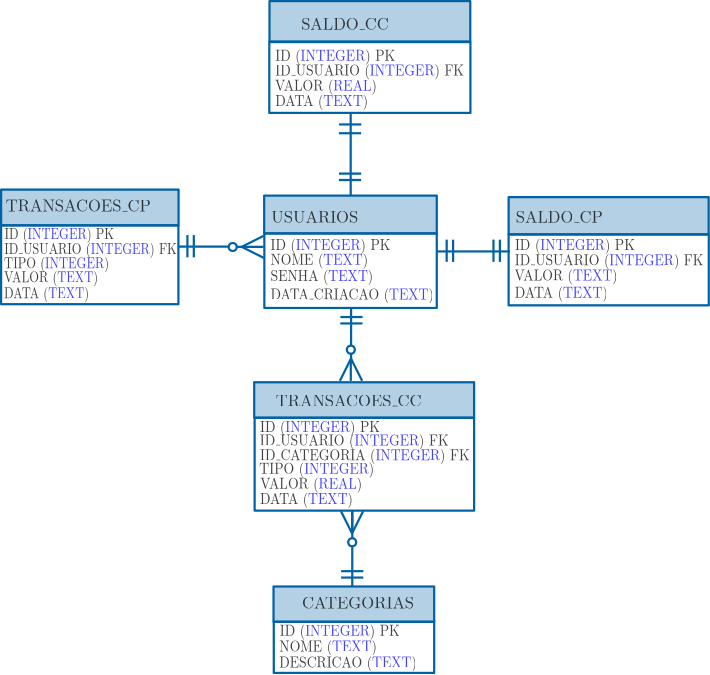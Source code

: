 <?xml version="1.0"?>
<!DOCTYPE ipe SYSTEM "ipe.dtd">
<ipe version="70218" creator="Ipe 7.2.28">
<info created="D:20250212142424" modified="D:20250302161651"/>
<ipestyle name="basic">
<symbol name="arrow/arc(spx)">
<path stroke="sym-stroke" fill="sym-stroke" pen="sym-pen">
0 0 m
-1 0.333 l
-1 -0.333 l
h
</path>
</symbol>
<symbol name="arrow/farc(spx)">
<path stroke="sym-stroke" fill="white" pen="sym-pen">
0 0 m
-1 0.333 l
-1 -0.333 l
h
</path>
</symbol>
<symbol name="arrow/ptarc(spx)">
<path stroke="sym-stroke" fill="sym-stroke" pen="sym-pen">
0 0 m
-1 0.333 l
-0.8 0 l
-1 -0.333 l
h
</path>
</symbol>
<symbol name="arrow/fptarc(spx)">
<path stroke="sym-stroke" fill="white" pen="sym-pen">
0 0 m
-1 0.333 l
-0.8 0 l
-1 -0.333 l
h
</path>
</symbol>
<symbol name="mark/circle(sx)" transformations="translations">
<path fill="sym-stroke">
0.6 0 0 0.6 0 0 e
0.4 0 0 0.4 0 0 e
</path>
</symbol>
<symbol name="mark/disk(sx)" transformations="translations">
<path fill="sym-stroke">
0.6 0 0 0.6 0 0 e
</path>
</symbol>
<symbol name="mark/fdisk(sfx)" transformations="translations">
<group>
<path fill="sym-fill">
0.5 0 0 0.5 0 0 e
</path>
<path fill="sym-stroke" fillrule="eofill">
0.6 0 0 0.6 0 0 e
0.4 0 0 0.4 0 0 e
</path>
</group>
</symbol>
<symbol name="mark/box(sx)" transformations="translations">
<path fill="sym-stroke" fillrule="eofill">
-0.6 -0.6 m
0.6 -0.6 l
0.6 0.6 l
-0.6 0.6 l
h
-0.4 -0.4 m
0.4 -0.4 l
0.4 0.4 l
-0.4 0.4 l
h
</path>
</symbol>
<symbol name="mark/square(sx)" transformations="translations">
<path fill="sym-stroke">
-0.6 -0.6 m
0.6 -0.6 l
0.6 0.6 l
-0.6 0.6 l
h
</path>
</symbol>
<symbol name="mark/fsquare(sfx)" transformations="translations">
<group>
<path fill="sym-fill">
-0.5 -0.5 m
0.5 -0.5 l
0.5 0.5 l
-0.5 0.5 l
h
</path>
<path fill="sym-stroke" fillrule="eofill">
-0.6 -0.6 m
0.6 -0.6 l
0.6 0.6 l
-0.6 0.6 l
h
-0.4 -0.4 m
0.4 -0.4 l
0.4 0.4 l
-0.4 0.4 l
h
</path>
</group>
</symbol>
<symbol name="mark/cross(sx)" transformations="translations">
<group>
<path fill="sym-stroke">
-0.43 -0.57 m
0.57 0.43 l
0.43 0.57 l
-0.57 -0.43 l
h
</path>
<path fill="sym-stroke">
-0.43 0.57 m
0.57 -0.43 l
0.43 -0.57 l
-0.57 0.43 l
h
</path>
</group>
</symbol>
<symbol name="arrow/fnormal(spx)">
<path stroke="sym-stroke" fill="white" pen="sym-pen">
0 0 m
-1 0.333 l
-1 -0.333 l
h
</path>
</symbol>
<symbol name="arrow/pointed(spx)">
<path stroke="sym-stroke" fill="sym-stroke" pen="sym-pen">
0 0 m
-1 0.333 l
-0.8 0 l
-1 -0.333 l
h
</path>
</symbol>
<symbol name="arrow/fpointed(spx)">
<path stroke="sym-stroke" fill="white" pen="sym-pen">
0 0 m
-1 0.333 l
-0.8 0 l
-1 -0.333 l
h
</path>
</symbol>
<symbol name="arrow/linear(spx)">
<path stroke="sym-stroke" pen="sym-pen">
-1 0.333 m
0 0 l
-1 -0.333 l
</path>
</symbol>
<symbol name="arrow/fdouble(spx)">
<path stroke="sym-stroke" fill="white" pen="sym-pen">
0 0 m
-1 0.333 l
-1 -0.333 l
h
-1 0 m
-2 0.333 l
-2 -0.333 l
h
</path>
</symbol>
<symbol name="arrow/double(spx)">
<path stroke="sym-stroke" fill="sym-stroke" pen="sym-pen">
0 0 m
-1 0.333 l
-1 -0.333 l
h
-1 0 m
-2 0.333 l
-2 -0.333 l
h
</path>
</symbol>
<symbol name="arrow/mid-normal(spx)">
<path stroke="sym-stroke" fill="sym-stroke" pen="sym-pen">
0.5 0 m
-0.5 0.333 l
-0.5 -0.333 l
h
</path>
</symbol>
<symbol name="arrow/mid-fnormal(spx)">
<path stroke="sym-stroke" fill="white" pen="sym-pen">
0.5 0 m
-0.5 0.333 l
-0.5 -0.333 l
h
</path>
</symbol>
<symbol name="arrow/mid-pointed(spx)">
<path stroke="sym-stroke" fill="sym-stroke" pen="sym-pen">
0.5 0 m
-0.5 0.333 l
-0.3 0 l
-0.5 -0.333 l
h
</path>
</symbol>
<symbol name="arrow/mid-fpointed(spx)">
<path stroke="sym-stroke" fill="white" pen="sym-pen">
0.5 0 m
-0.5 0.333 l
-0.3 0 l
-0.5 -0.333 l
h
</path>
</symbol>
<symbol name="arrow/mid-double(spx)">
<path stroke="sym-stroke" fill="sym-stroke" pen="sym-pen">
1 0 m
0 0.333 l
0 -0.333 l
h
0 0 m
-1 0.333 l
-1 -0.333 l
h
</path>
</symbol>
<symbol name="arrow/mid-fdouble(spx)">
<path stroke="sym-stroke" fill="white" pen="sym-pen">
1 0 m
0 0.333 l
0 -0.333 l
h
0 0 m
-1 0.333 l
-1 -0.333 l
h
</path>
</symbol>
<anglesize name="22.5 deg" value="22.5"/>
<anglesize name="30 deg" value="30"/>
<anglesize name="45 deg" value="45"/>
<anglesize name="60 deg" value="60"/>
<anglesize name="90 deg" value="90"/>
<arrowsize name="large" value="10"/>
<arrowsize name="small" value="5"/>
<arrowsize name="tiny" value="3"/>
<color name="blue" value="0 0 1"/>
<color name="brown" value="0.647 0.165 0.165"/>
<color name="darkblue" value="0 0 0.545"/>
<color name="darkcyan" value="0 0.545 0.545"/>
<color name="darkgray" value="0.663"/>
<color name="darkgreen" value="0 0.392 0"/>
<color name="darkmagenta" value="0.545 0 0.545"/>
<color name="darkorange" value="1 0.549 0"/>
<color name="darkred" value="0.545 0 0"/>
<color name="gold" value="1 0.843 0"/>
<color name="gray" value="0.745"/>
<color name="green" value="0 1 0"/>
<color name="lightblue" value="0.678 0.847 0.902"/>
<color name="lightcyan" value="0.878 1 1"/>
<color name="lightgray" value="0.827"/>
<color name="lightgreen" value="0.565 0.933 0.565"/>
<color name="lightyellow" value="1 1 0.878"/>
<color name="navy" value="0 0 0.502"/>
<color name="orange" value="1 0.647 0"/>
<color name="pink" value="1 0.753 0.796"/>
<color name="purple" value="0.627 0.125 0.941"/>
<color name="red" value="1 0 0"/>
<color name="seagreen" value="0.18 0.545 0.341"/>
<color name="turquoise" value="0.251 0.878 0.816"/>
<color name="violet" value="0.933 0.51 0.933"/>
<color name="yellow" value="1 1 0"/>
<dashstyle name="dash dot dotted" value="[4 2 1 2 1 2] 0"/>
<dashstyle name="dash dotted" value="[4 2 1 2] 0"/>
<dashstyle name="dashed" value="[4] 0"/>
<dashstyle name="dotted" value="[1 3] 0"/>
<gridsize name="10 pts (~3.5 mm)" value="10"/>
<gridsize name="14 pts (~5 mm)" value="14"/>
<gridsize name="16 pts (~6 mm)" value="16"/>
<gridsize name="20 pts (~7 mm)" value="20"/>
<gridsize name="28 pts (~10 mm)" value="28"/>
<gridsize name="32 pts (~12 mm)" value="32"/>
<gridsize name="4 pts" value="4"/>
<gridsize name="56 pts (~20 mm)" value="56"/>
<gridsize name="8 pts (~3 mm)" value="8"/>
<opacity name="10%" value="0.1"/>
<opacity name="30%" value="0.3"/>
<opacity name="50%" value="0.5"/>
<opacity name="75%" value="0.75"/>
<pen name="fat" value="1.2"/>
<pen name="heavier" value="0.8"/>
<pen name="ultrafat" value="2"/>
<symbolsize name="large" value="5"/>
<symbolsize name="small" value="2"/>
<symbolsize name="tiny" value="1.1"/>
<textsize name="Huge" value="\Huge"/>
<textsize name="LARGE" value="\LARGE"/>
<textsize name="Large" value="\Large"/>
<textsize name="footnote" value="\footnotesize"/>
<textsize name="huge" value="\huge"/>
<textsize name="large" value="\large"/>
<textsize name="script" value="\scriptsize"/>
<textsize name="small" value="\small"/>
<textsize name="tiny" value="\tiny"/>
<textstyle name="center" begin="\begin{center}" end="\end{center}"/>
<textstyle name="item" begin="\begin{itemize}\item{}" end="\end{itemize}"/>
<textstyle name="itemize" begin="\begin{itemize}" end="\end{itemize}"/>
<tiling name="falling" angle="-60" step="4" width="1"/>
<tiling name="rising" angle="30" step="4" width="1"/>
</ipestyle>
<ipestyle name="colors">
<color name="aliceblue" value="0.941 0.973 1"/>
<color name="antiquewhite" value="0.98 0.922 0.843"/>
<color name="antiquewhite1" value="1 0.937 0.859"/>
<color name="antiquewhite2" value="0.933 0.875 0.8"/>
<color name="antiquewhite3" value="0.804 0.753 0.69"/>
<color name="antiquewhite4" value="0.545 0.514 0.471"/>
<color name="aquamarine" value="0.498 1 0.831"/>
<color name="aquamarine1" value="0.498 1 0.831"/>
<color name="aquamarine2" value="0.463 0.933 0.776"/>
<color name="aquamarine3" value="0.4 0.804 0.667"/>
<color name="aquamarine4" value="0.271 0.545 0.455"/>
<color name="azure" value="0.941 1 1"/>
<color name="azure1" value="0.941 1 1"/>
<color name="azure2" value="0.878 0.933 0.933"/>
<color name="azure3" value="0.757 0.804 0.804"/>
<color name="azure4" value="0.514 0.545 0.545"/>
<color name="beige" value="0.961 0.961 0.863"/>
<color name="bisque" value="1 0.894 0.769"/>
<color name="bisque1" value="1 0.894 0.769"/>
<color name="bisque2" value="0.933 0.835 0.718"/>
<color name="bisque3" value="0.804 0.718 0.62"/>
<color name="bisque4" value="0.545 0.49 0.42"/>
<color name="black" value="0"/>
<color name="blanchedalmond" value="1 0.922 0.804"/>
<color name="blue" value="0 0 1"/>
<color name="blue1" value="0 0 1"/>
<color name="blue2" value="0 0 0.933"/>
<color name="blue3" value="0 0 0.804"/>
<color name="blue4" value="0 0 0.545"/>
<color name="blueviolet" value="0.541 0.169 0.886"/>
<color name="brown" value="0.647 0.165 0.165"/>
<color name="brown1" value="1 0.251 0.251"/>
<color name="brown2" value="0.933 0.231 0.231"/>
<color name="brown3" value="0.804 0.2 0.2"/>
<color name="brown4" value="0.545 0.137 0.137"/>
<color name="burlywood" value="0.871 0.722 0.529"/>
<color name="burlywood1" value="1 0.827 0.608"/>
<color name="burlywood2" value="0.933 0.773 0.569"/>
<color name="burlywood3" value="0.804 0.667 0.49"/>
<color name="burlywood4" value="0.545 0.451 0.333"/>
<color name="cadetblue" value="0.373 0.62 0.627"/>
<color name="cadetblue1" value="0.596 0.961 1"/>
<color name="cadetblue2" value="0.557 0.898 0.933"/>
<color name="cadetblue3" value="0.478 0.773 0.804"/>
<color name="cadetblue4" value="0.325 0.525 0.545"/>
<color name="chartreuse" value="0.498 1 0"/>
<color name="chartreuse1" value="0.498 1 0"/>
<color name="chartreuse2" value="0.463 0.933 0"/>
<color name="chartreuse3" value="0.4 0.804 0"/>
<color name="chartreuse4" value="0.271 0.545 0"/>
<color name="chocolate" value="0.824 0.412 0.118"/>
<color name="chocolate1" value="1 0.498 0.141"/>
<color name="chocolate2" value="0.933 0.463 0.129"/>
<color name="chocolate3" value="0.804 0.4 0.114"/>
<color name="chocolate4" value="0.545 0.271 0.075"/>
<color name="coral" value="1 0.498 0.314"/>
<color name="coral1" value="1 0.447 0.337"/>
<color name="coral2" value="0.933 0.416 0.314"/>
<color name="coral3" value="0.804 0.357 0.271"/>
<color name="coral4" value="0.545 0.243 0.184"/>
<color name="cornflowerblue" value="0.392 0.584 0.929"/>
<color name="cornsilk" value="1 0.973 0.863"/>
<color name="cornsilk1" value="1 0.973 0.863"/>
<color name="cornsilk2" value="0.933 0.91 0.804"/>
<color name="cornsilk3" value="0.804 0.784 0.694"/>
<color name="cornsilk4" value="0.545 0.533 0.471"/>
<color name="cyan" value="0 1 1"/>
<color name="cyan1" value="0 1 1"/>
<color name="cyan2" value="0 0.933 0.933"/>
<color name="cyan3" value="0 0.804 0.804"/>
<color name="cyan4" value="0 0.545 0.545"/>
<color name="darkblue" value="0 0 0.545"/>
<color name="darkcyan" value="0 0.545 0.545"/>
<color name="darkgoldenrod" value="0.722 0.525 0.043"/>
<color name="darkgoldenrod1" value="1 0.725 0.059"/>
<color name="darkgoldenrod2" value="0.933 0.678 0.055"/>
<color name="darkgoldenrod3" value="0.804 0.584 0.047"/>
<color name="darkgoldenrod4" value="0.545 0.396 0.031"/>
<color name="darkgray" value="0.663"/>
<color name="darkgreen" value="0 0.392 0"/>
<color name="darkgrey" value="0.663"/>
<color name="darkkhaki" value="0.741 0.718 0.42"/>
<color name="darkmagenta" value="0.545 0 0.545"/>
<color name="darkolivegreen" value="0.333 0.42 0.184"/>
<color name="darkolivegreen1" value="0.792 1 0.439"/>
<color name="darkolivegreen2" value="0.737 0.933 0.408"/>
<color name="darkolivegreen3" value="0.635 0.804 0.353"/>
<color name="darkolivegreen4" value="0.431 0.545 0.239"/>
<color name="darkorange" value="1 0.549 0"/>
<color name="darkorange1" value="1 0.498 0"/>
<color name="darkorange2" value="0.933 0.463 0"/>
<color name="darkorange3" value="0.804 0.4 0"/>
<color name="darkorange4" value="0.545 0.271 0"/>
<color name="darkorchid" value="0.6 0.196 0.8"/>
<color name="darkorchid1" value="0.749 0.243 1"/>
<color name="darkorchid2" value="0.698 0.227 0.933"/>
<color name="darkorchid3" value="0.604 0.196 0.804"/>
<color name="darkorchid4" value="0.408 0.133 0.545"/>
<color name="darkred" value="0.545 0 0"/>
<color name="darksalmon" value="0.914 0.588 0.478"/>
<color name="darkseagreen" value="0.561 0.737 0.561"/>
<color name="darkseagreen1" value="0.757 1 0.757"/>
<color name="darkseagreen2" value="0.706 0.933 0.706"/>
<color name="darkseagreen3" value="0.608 0.804 0.608"/>
<color name="darkseagreen4" value="0.412 0.545 0.412"/>
<color name="darkslateblue" value="0.282 0.239 0.545"/>
<color name="darkslategray" value="0.184 0.31 0.31"/>
<color name="darkslategray1" value="0.592 1 1"/>
<color name="darkslategray2" value="0.553 0.933 0.933"/>
<color name="darkslategray3" value="0.475 0.804 0.804"/>
<color name="darkslategray4" value="0.322 0.545 0.545"/>
<color name="darkslategrey" value="0.184 0.31 0.31"/>
<color name="darkturquoise" value="0 0.808 0.82"/>
<color name="darkviolet" value="0.58 0 0.827"/>
<color name="deeppink" value="1 0.078 0.576"/>
<color name="deeppink1" value="1 0.078 0.576"/>
<color name="deeppink2" value="0.933 0.071 0.537"/>
<color name="deeppink3" value="0.804 0.063 0.463"/>
<color name="deeppink4" value="0.545 0.039 0.314"/>
<color name="deepskyblue" value="0 0.749 1"/>
<color name="deepskyblue1" value="0 0.749 1"/>
<color name="deepskyblue2" value="0 0.698 0.933"/>
<color name="deepskyblue3" value="0 0.604 0.804"/>
<color name="deepskyblue4" value="0 0.408 0.545"/>
<color name="dimgray" value="0.412"/>
<color name="dimgrey" value="0.412"/>
<color name="dodgerblue" value="0.118 0.565 1"/>
<color name="dodgerblue1" value="0.118 0.565 1"/>
<color name="dodgerblue2" value="0.11 0.525 0.933"/>
<color name="dodgerblue3" value="0.094 0.455 0.804"/>
<color name="dodgerblue4" value="0.063 0.306 0.545"/>
<color name="firebrick" value="0.698 0.133 0.133"/>
<color name="firebrick1" value="1 0.188 0.188"/>
<color name="firebrick2" value="0.933 0.173 0.173"/>
<color name="firebrick3" value="0.804 0.149 0.149"/>
<color name="firebrick4" value="0.545 0.102 0.102"/>
<color name="floralwhite" value="1 0.98 0.941"/>
<color name="forestgreen" value="0.133 0.545 0.133"/>
<color name="gainsboro" value="0.863"/>
<color name="ghostwhite" value="0.973 0.973 1"/>
<color name="gold" value="1 0.843 0"/>
<color name="gold1" value="1 0.843 0"/>
<color name="gold2" value="0.933 0.788 0"/>
<color name="gold3" value="0.804 0.678 0"/>
<color name="gold4" value="0.545 0.459 0"/>
<color name="goldenrod" value="0.855 0.647 0.125"/>
<color name="goldenrod1" value="1 0.757 0.145"/>
<color name="goldenrod2" value="0.933 0.706 0.133"/>
<color name="goldenrod3" value="0.804 0.608 0.114"/>
<color name="goldenrod4" value="0.545 0.412 0.078"/>
<color name="gray" value="0.745"/>
<color name="gray0" value="0"/>
<color name="gray1" value="0.012"/>
<color name="gray10" value="0.102"/>
<color name="gray100" value="1"/>
<color name="gray11" value="0.11"/>
<color name="gray12" value="0.122"/>
<color name="gray13" value="0.129"/>
<color name="gray14" value="0.141"/>
<color name="gray15" value="0.149"/>
<color name="gray16" value="0.161"/>
<color name="gray17" value="0.169"/>
<color name="gray18" value="0.18"/>
<color name="gray19" value="0.188"/>
<color name="gray2" value="0.02"/>
<color name="gray20" value="0.2"/>
<color name="gray21" value="0.212"/>
<color name="gray22" value="0.22"/>
<color name="gray23" value="0.231"/>
<color name="gray24" value="0.239"/>
<color name="gray25" value="0.251"/>
<color name="gray26" value="0.259"/>
<color name="gray27" value="0.271"/>
<color name="gray28" value="0.278"/>
<color name="gray29" value="0.29"/>
<color name="gray3" value="0.031"/>
<color name="gray30" value="0.302"/>
<color name="gray31" value="0.31"/>
<color name="gray32" value="0.322"/>
<color name="gray33" value="0.329"/>
<color name="gray34" value="0.341"/>
<color name="gray35" value="0.349"/>
<color name="gray36" value="0.361"/>
<color name="gray37" value="0.369"/>
<color name="gray38" value="0.38"/>
<color name="gray39" value="0.388"/>
<color name="gray4" value="0.039"/>
<color name="gray40" value="0.4"/>
<color name="gray41" value="0.412"/>
<color name="gray42" value="0.42"/>
<color name="gray43" value="0.431"/>
<color name="gray44" value="0.439"/>
<color name="gray45" value="0.451"/>
<color name="gray46" value="0.459"/>
<color name="gray47" value="0.471"/>
<color name="gray48" value="0.478"/>
<color name="gray49" value="0.49"/>
<color name="gray5" value="0.051"/>
<color name="gray50" value="0.498"/>
<color name="gray51" value="0.51"/>
<color name="gray52" value="0.522"/>
<color name="gray53" value="0.529"/>
<color name="gray54" value="0.541"/>
<color name="gray55" value="0.549"/>
<color name="gray56" value="0.561"/>
<color name="gray57" value="0.569"/>
<color name="gray58" value="0.58"/>
<color name="gray59" value="0.588"/>
<color name="gray6" value="0.059"/>
<color name="gray60" value="0.6"/>
<color name="gray61" value="0.612"/>
<color name="gray62" value="0.62"/>
<color name="gray63" value="0.631"/>
<color name="gray64" value="0.639"/>
<color name="gray65" value="0.651"/>
<color name="gray66" value="0.659"/>
<color name="gray67" value="0.671"/>
<color name="gray68" value="0.678"/>
<color name="gray69" value="0.69"/>
<color name="gray7" value="0.071"/>
<color name="gray70" value="0.702"/>
<color name="gray71" value="0.71"/>
<color name="gray72" value="0.722"/>
<color name="gray73" value="0.729"/>
<color name="gray74" value="0.741"/>
<color name="gray75" value="0.749"/>
<color name="gray76" value="0.761"/>
<color name="gray77" value="0.769"/>
<color name="gray78" value="0.78"/>
<color name="gray79" value="0.788"/>
<color name="gray8" value="0.078"/>
<color name="gray80" value="0.8"/>
<color name="gray81" value="0.812"/>
<color name="gray82" value="0.82"/>
<color name="gray83" value="0.831"/>
<color name="gray84" value="0.839"/>
<color name="gray85" value="0.851"/>
<color name="gray86" value="0.859"/>
<color name="gray87" value="0.871"/>
<color name="gray88" value="0.878"/>
<color name="gray89" value="0.89"/>
<color name="gray9" value="0.09"/>
<color name="gray90" value="0.898"/>
<color name="gray91" value="0.91"/>
<color name="gray92" value="0.922"/>
<color name="gray93" value="0.929"/>
<color name="gray94" value="0.941"/>
<color name="gray95" value="0.949"/>
<color name="gray96" value="0.961"/>
<color name="gray97" value="0.969"/>
<color name="gray98" value="0.98"/>
<color name="gray99" value="0.988"/>
<color name="green" value="0 1 0"/>
<color name="green1" value="0 1 0"/>
<color name="green2" value="0 0.933 0"/>
<color name="green3" value="0 0.804 0"/>
<color name="green4" value="0 0.545 0"/>
<color name="greenyellow" value="0.678 1 0.184"/>
<color name="grey" value="0.745"/>
<color name="grey0" value="0"/>
<color name="grey1" value="0.012"/>
<color name="grey10" value="0.102"/>
<color name="grey100" value="1"/>
<color name="grey11" value="0.11"/>
<color name="grey12" value="0.122"/>
<color name="grey13" value="0.129"/>
<color name="grey14" value="0.141"/>
<color name="grey15" value="0.149"/>
<color name="grey16" value="0.161"/>
<color name="grey17" value="0.169"/>
<color name="grey18" value="0.18"/>
<color name="grey19" value="0.188"/>
<color name="grey2" value="0.02"/>
<color name="grey20" value="0.2"/>
<color name="grey21" value="0.212"/>
<color name="grey22" value="0.22"/>
<color name="grey23" value="0.231"/>
<color name="grey24" value="0.239"/>
<color name="grey25" value="0.251"/>
<color name="grey26" value="0.259"/>
<color name="grey27" value="0.271"/>
<color name="grey28" value="0.278"/>
<color name="grey29" value="0.29"/>
<color name="grey3" value="0.031"/>
<color name="grey30" value="0.302"/>
<color name="grey31" value="0.31"/>
<color name="grey32" value="0.322"/>
<color name="grey33" value="0.329"/>
<color name="grey34" value="0.341"/>
<color name="grey35" value="0.349"/>
<color name="grey36" value="0.361"/>
<color name="grey37" value="0.369"/>
<color name="grey38" value="0.38"/>
<color name="grey39" value="0.388"/>
<color name="grey4" value="0.039"/>
<color name="grey40" value="0.4"/>
<color name="grey41" value="0.412"/>
<color name="grey42" value="0.42"/>
<color name="grey43" value="0.431"/>
<color name="grey44" value="0.439"/>
<color name="grey45" value="0.451"/>
<color name="grey46" value="0.459"/>
<color name="grey47" value="0.471"/>
<color name="grey48" value="0.478"/>
<color name="grey49" value="0.49"/>
<color name="grey5" value="0.051"/>
<color name="grey50" value="0.498"/>
<color name="grey51" value="0.51"/>
<color name="grey52" value="0.522"/>
<color name="grey53" value="0.529"/>
<color name="grey54" value="0.541"/>
<color name="grey55" value="0.549"/>
<color name="grey56" value="0.561"/>
<color name="grey57" value="0.569"/>
<color name="grey58" value="0.58"/>
<color name="grey59" value="0.588"/>
<color name="grey6" value="0.059"/>
<color name="grey60" value="0.6"/>
<color name="grey61" value="0.612"/>
<color name="grey62" value="0.62"/>
<color name="grey63" value="0.631"/>
<color name="grey64" value="0.639"/>
<color name="grey65" value="0.651"/>
<color name="grey66" value="0.659"/>
<color name="grey67" value="0.671"/>
<color name="grey68" value="0.678"/>
<color name="grey69" value="0.69"/>
<color name="grey7" value="0.071"/>
<color name="grey70" value="0.702"/>
<color name="grey71" value="0.71"/>
<color name="grey72" value="0.722"/>
<color name="grey73" value="0.729"/>
<color name="grey74" value="0.741"/>
<color name="grey75" value="0.749"/>
<color name="grey76" value="0.761"/>
<color name="grey77" value="0.769"/>
<color name="grey78" value="0.78"/>
<color name="grey79" value="0.788"/>
<color name="grey8" value="0.078"/>
<color name="grey80" value="0.8"/>
<color name="grey81" value="0.812"/>
<color name="grey82" value="0.82"/>
<color name="grey83" value="0.831"/>
<color name="grey84" value="0.839"/>
<color name="grey85" value="0.851"/>
<color name="grey86" value="0.859"/>
<color name="grey87" value="0.871"/>
<color name="grey88" value="0.878"/>
<color name="grey89" value="0.89"/>
<color name="grey9" value="0.09"/>
<color name="grey90" value="0.898"/>
<color name="grey91" value="0.91"/>
<color name="grey92" value="0.922"/>
<color name="grey93" value="0.929"/>
<color name="grey94" value="0.941"/>
<color name="grey95" value="0.949"/>
<color name="grey96" value="0.961"/>
<color name="grey97" value="0.969"/>
<color name="grey98" value="0.98"/>
<color name="grey99" value="0.988"/>
<color name="honeydew" value="0.941 1 0.941"/>
<color name="honeydew1" value="0.941 1 0.941"/>
<color name="honeydew2" value="0.878 0.933 0.878"/>
<color name="honeydew3" value="0.757 0.804 0.757"/>
<color name="honeydew4" value="0.514 0.545 0.514"/>
<color name="hotpink" value="1 0.412 0.706"/>
<color name="hotpink1" value="1 0.431 0.706"/>
<color name="hotpink2" value="0.933 0.416 0.655"/>
<color name="hotpink3" value="0.804 0.376 0.565"/>
<color name="hotpink4" value="0.545 0.227 0.384"/>
<color name="indianred" value="0.804 0.361 0.361"/>
<color name="indianred1" value="1 0.416 0.416"/>
<color name="indianred2" value="0.933 0.388 0.388"/>
<color name="indianred3" value="0.804 0.333 0.333"/>
<color name="indianred4" value="0.545 0.227 0.227"/>
<color name="ivory" value="1 1 0.941"/>
<color name="ivory1" value="1 1 0.941"/>
<color name="ivory2" value="0.933 0.933 0.878"/>
<color name="ivory3" value="0.804 0.804 0.757"/>
<color name="ivory4" value="0.545 0.545 0.514"/>
<color name="khaki" value="0.941 0.902 0.549"/>
<color name="khaki1" value="1 0.965 0.561"/>
<color name="khaki2" value="0.933 0.902 0.522"/>
<color name="khaki3" value="0.804 0.776 0.451"/>
<color name="khaki4" value="0.545 0.525 0.306"/>
<color name="lavender" value="0.902 0.902 0.98"/>
<color name="lavenderblush" value="1 0.941 0.961"/>
<color name="lavenderblush1" value="1 0.941 0.961"/>
<color name="lavenderblush2" value="0.933 0.878 0.898"/>
<color name="lavenderblush3" value="0.804 0.757 0.773"/>
<color name="lavenderblush4" value="0.545 0.514 0.525"/>
<color name="lawngreen" value="0.486 0.988 0"/>
<color name="lemonchiffon" value="1 0.98 0.804"/>
<color name="lemonchiffon1" value="1 0.98 0.804"/>
<color name="lemonchiffon2" value="0.933 0.914 0.749"/>
<color name="lemonchiffon3" value="0.804 0.788 0.647"/>
<color name="lemonchiffon4" value="0.545 0.537 0.439"/>
<color name="lightblue" value="0.678 0.847 0.902"/>
<color name="lightblue1" value="0.749 0.937 1"/>
<color name="lightblue2" value="0.698 0.875 0.933"/>
<color name="lightblue3" value="0.604 0.753 0.804"/>
<color name="lightblue4" value="0.408 0.514 0.545"/>
<color name="lightcoral" value="0.941 0.502 0.502"/>
<color name="lightcyan" value="0.878 1 1"/>
<color name="lightcyan1" value="0.878 1 1"/>
<color name="lightcyan2" value="0.82 0.933 0.933"/>
<color name="lightcyan3" value="0.706 0.804 0.804"/>
<color name="lightcyan4" value="0.478 0.545 0.545"/>
<color name="lightgoldenrod" value="0.933 0.867 0.51"/>
<color name="lightgoldenrod1" value="1 0.925 0.545"/>
<color name="lightgoldenrod2" value="0.933 0.863 0.51"/>
<color name="lightgoldenrod3" value="0.804 0.745 0.439"/>
<color name="lightgoldenrod4" value="0.545 0.506 0.298"/>
<color name="lightgoldenrodyellow" value="0.98 0.98 0.824"/>
<color name="lightgray" value="0.827"/>
<color name="lightgreen" value="0.565 0.933 0.565"/>
<color name="lightgrey" value="0.827"/>
<color name="lightpink" value="1 0.714 0.757"/>
<color name="lightpink1" value="1 0.682 0.725"/>
<color name="lightpink2" value="0.933 0.635 0.678"/>
<color name="lightpink3" value="0.804 0.549 0.584"/>
<color name="lightpink4" value="0.545 0.373 0.396"/>
<color name="lightsalmon" value="1 0.627 0.478"/>
<color name="lightsalmon1" value="1 0.627 0.478"/>
<color name="lightsalmon2" value="0.933 0.584 0.447"/>
<color name="lightsalmon3" value="0.804 0.506 0.384"/>
<color name="lightsalmon4" value="0.545 0.341 0.259"/>
<color name="lightseagreen" value="0.125 0.698 0.667"/>
<color name="lightskyblue" value="0.529 0.808 0.98"/>
<color name="lightskyblue1" value="0.69 0.886 1"/>
<color name="lightskyblue2" value="0.643 0.827 0.933"/>
<color name="lightskyblue3" value="0.553 0.714 0.804"/>
<color name="lightskyblue4" value="0.376 0.482 0.545"/>
<color name="lightslateblue" value="0.518 0.439 1"/>
<color name="lightslategray" value="0.467 0.533 0.6"/>
<color name="lightslategrey" value="0.467 0.533 0.6"/>
<color name="lightsteelblue" value="0.69 0.769 0.871"/>
<color name="lightsteelblue1" value="0.792 0.882 1"/>
<color name="lightsteelblue2" value="0.737 0.824 0.933"/>
<color name="lightsteelblue3" value="0.635 0.71 0.804"/>
<color name="lightsteelblue4" value="0.431 0.482 0.545"/>
<color name="lightyellow" value="1 1 0.878"/>
<color name="lightyellow1" value="1 1 0.878"/>
<color name="lightyellow2" value="0.933 0.933 0.82"/>
<color name="lightyellow3" value="0.804 0.804 0.706"/>
<color name="lightyellow4" value="0.545 0.545 0.478"/>
<color name="limegreen" value="0.196 0.804 0.196"/>
<color name="linen" value="0.98 0.941 0.902"/>
<color name="magenta" value="1 0 1"/>
<color name="magenta1" value="1 0 1"/>
<color name="magenta2" value="0.933 0 0.933"/>
<color name="magenta3" value="0.804 0 0.804"/>
<color name="magenta4" value="0.545 0 0.545"/>
<color name="maroon" value="0.69 0.188 0.376"/>
<color name="maroon1" value="1 0.204 0.702"/>
<color name="maroon2" value="0.933 0.188 0.655"/>
<color name="maroon3" value="0.804 0.161 0.565"/>
<color name="maroon4" value="0.545 0.11 0.384"/>
<color name="mediumaquamarine" value="0.4 0.804 0.667"/>
<color name="mediumblue" value="0 0 0.804"/>
<color name="mediumorchid" value="0.729 0.333 0.827"/>
<color name="mediumorchid1" value="0.878 0.4 1"/>
<color name="mediumorchid2" value="0.82 0.373 0.933"/>
<color name="mediumorchid3" value="0.706 0.322 0.804"/>
<color name="mediumorchid4" value="0.478 0.216 0.545"/>
<color name="mediumpurple" value="0.576 0.439 0.859"/>
<color name="mediumpurple1" value="0.671 0.51 1"/>
<color name="mediumpurple2" value="0.624 0.475 0.933"/>
<color name="mediumpurple3" value="0.537 0.408 0.804"/>
<color name="mediumpurple4" value="0.365 0.278 0.545"/>
<color name="mediumseagreen" value="0.235 0.702 0.443"/>
<color name="mediumslateblue" value="0.482 0.408 0.933"/>
<color name="mediumspringgreen" value="0 0.98 0.604"/>
<color name="mediumturquoise" value="0.282 0.82 0.8"/>
<color name="mediumvioletred" value="0.78 0.082 0.522"/>
<color name="midnightblue" value="0.098 0.098 0.439"/>
<color name="mintcream" value="0.961 1 0.98"/>
<color name="mistyrose" value="1 0.894 0.882"/>
<color name="mistyrose1" value="1 0.894 0.882"/>
<color name="mistyrose2" value="0.933 0.835 0.824"/>
<color name="mistyrose3" value="0.804 0.718 0.71"/>
<color name="mistyrose4" value="0.545 0.49 0.482"/>
<color name="moccasin" value="1 0.894 0.71"/>
<color name="myblue" value="0 0.38 0.647"/>
<color name="navajowhite" value="1 0.871 0.678"/>
<color name="navajowhite1" value="1 0.871 0.678"/>
<color name="navajowhite2" value="0.933 0.812 0.631"/>
<color name="navajowhite3" value="0.804 0.702 0.545"/>
<color name="navajowhite4" value="0.545 0.475 0.369"/>
<color name="navy" value="0 0 0.502"/>
<color name="navyblue" value="0 0 0.502"/>
<color name="oldlace" value="0.992 0.961 0.902"/>
<color name="olivedrab" value="0.42 0.557 0.137"/>
<color name="olivedrab1" value="0.753 1 0.243"/>
<color name="olivedrab2" value="0.702 0.933 0.227"/>
<color name="olivedrab3" value="0.604 0.804 0.196"/>
<color name="olivedrab4" value="0.412 0.545 0.133"/>
<color name="orange" value="1 0.647 0"/>
<color name="orange1" value="1 0.647 0"/>
<color name="orange2" value="0.933 0.604 0"/>
<color name="orange3" value="0.804 0.522 0"/>
<color name="orange4" value="0.545 0.353 0"/>
<color name="orangered" value="1 0.271 0"/>
<color name="orangered1" value="1 0.271 0"/>
<color name="orangered2" value="0.933 0.251 0"/>
<color name="orangered3" value="0.804 0.216 0"/>
<color name="orangered4" value="0.545 0.145 0"/>
<color name="orchid" value="0.855 0.439 0.839"/>
<color name="orchid1" value="1 0.514 0.98"/>
<color name="orchid2" value="0.933 0.478 0.914"/>
<color name="orchid3" value="0.804 0.412 0.788"/>
<color name="orchid4" value="0.545 0.278 0.537"/>
<color name="palegoldenrod" value="0.933 0.91 0.667"/>
<color name="palegreen" value="0.596 0.984 0.596"/>
<color name="palegreen1" value="0.604 1 0.604"/>
<color name="palegreen2" value="0.565 0.933 0.565"/>
<color name="palegreen3" value="0.486 0.804 0.486"/>
<color name="palegreen4" value="0.329 0.545 0.329"/>
<color name="paleturquoise" value="0.686 0.933 0.933"/>
<color name="paleturquoise1" value="0.733 1 1"/>
<color name="paleturquoise2" value="0.682 0.933 0.933"/>
<color name="paleturquoise3" value="0.588 0.804 0.804"/>
<color name="paleturquoise4" value="0.4 0.545 0.545"/>
<color name="palevioletred" value="0.859 0.439 0.576"/>
<color name="palevioletred1" value="1 0.51 0.671"/>
<color name="palevioletred2" value="0.933 0.475 0.624"/>
<color name="palevioletred3" value="0.804 0.408 0.537"/>
<color name="palevioletred4" value="0.545 0.278 0.365"/>
<color name="papayawhip" value="1 0.937 0.835"/>
<color name="peachpuff" value="1 0.855 0.725"/>
<color name="peachpuff1" value="1 0.855 0.725"/>
<color name="peachpuff2" value="0.933 0.796 0.678"/>
<color name="peachpuff3" value="0.804 0.686 0.584"/>
<color name="peachpuff4" value="0.545 0.467 0.396"/>
<color name="peru" value="0.804 0.522 0.247"/>
<color name="pink" value="1 0.753 0.796"/>
<color name="pink1" value="1 0.71 0.773"/>
<color name="pink2" value="0.933 0.663 0.722"/>
<color name="pink3" value="0.804 0.569 0.62"/>
<color name="pink4" value="0.545 0.388 0.424"/>
<color name="plum" value="0.867 0.627 0.867"/>
<color name="plum1" value="1 0.733 1"/>
<color name="plum2" value="0.933 0.682 0.933"/>
<color name="plum3" value="0.804 0.588 0.804"/>
<color name="plum4" value="0.545 0.4 0.545"/>
<color name="powderblue" value="0.69 0.878 0.902"/>
<color name="purple" value="0.627 0.125 0.941"/>
<color name="purple1" value="0.608 0.188 1"/>
<color name="purple2" value="0.569 0.173 0.933"/>
<color name="purple3" value="0.49 0.149 0.804"/>
<color name="purple4" value="0.333 0.102 0.545"/>
<color name="red" value="1 0 0"/>
<color name="red1" value="1 0 0"/>
<color name="red2" value="0.933 0 0"/>
<color name="red3" value="0.804 0 0"/>
<color name="red4" value="0.545 0 0"/>
<color name="rosybrown" value="0.737 0.561 0.561"/>
<color name="rosybrown1" value="1 0.757 0.757"/>
<color name="rosybrown2" value="0.933 0.706 0.706"/>
<color name="rosybrown3" value="0.804 0.608 0.608"/>
<color name="rosybrown4" value="0.545 0.412 0.412"/>
<color name="royalblue" value="0.255 0.412 0.882"/>
<color name="royalblue1" value="0.282 0.463 1"/>
<color name="royalblue2" value="0.263 0.431 0.933"/>
<color name="royalblue3" value="0.227 0.373 0.804"/>
<color name="royalblue4" value="0.153 0.251 0.545"/>
<color name="saddlebrown" value="0.545 0.271 0.075"/>
<color name="salmon" value="0.98 0.502 0.447"/>
<color name="salmon1" value="1 0.549 0.412"/>
<color name="salmon2" value="0.933 0.51 0.384"/>
<color name="salmon3" value="0.804 0.439 0.329"/>
<color name="salmon4" value="0.545 0.298 0.224"/>
<color name="sandybrown" value="0.957 0.643 0.376"/>
<color name="seagreen" value="0.18 0.545 0.341"/>
<color name="seagreen1" value="0.329 1 0.624"/>
<color name="seagreen2" value="0.306 0.933 0.58"/>
<color name="seagreen3" value="0.263 0.804 0.502"/>
<color name="seagreen4" value="0.18 0.545 0.341"/>
<color name="seashell" value="1 0.961 0.933"/>
<color name="seashell1" value="1 0.961 0.933"/>
<color name="seashell2" value="0.933 0.898 0.871"/>
<color name="seashell3" value="0.804 0.773 0.749"/>
<color name="seashell4" value="0.545 0.525 0.51"/>
<color name="sienna" value="0.627 0.322 0.176"/>
<color name="sienna1" value="1 0.51 0.278"/>
<color name="sienna2" value="0.933 0.475 0.259"/>
<color name="sienna3" value="0.804 0.408 0.224"/>
<color name="sienna4" value="0.545 0.278 0.149"/>
<color name="skyblue" value="0.529 0.808 0.922"/>
<color name="skyblue1" value="0.529 0.808 1"/>
<color name="skyblue2" value="0.494 0.753 0.933"/>
<color name="skyblue3" value="0.424 0.651 0.804"/>
<color name="skyblue4" value="0.29 0.439 0.545"/>
<color name="slateblue" value="0.416 0.353 0.804"/>
<color name="slateblue1" value="0.514 0.435 1"/>
<color name="slateblue2" value="0.478 0.404 0.933"/>
<color name="slateblue3" value="0.412 0.349 0.804"/>
<color name="slateblue4" value="0.278 0.235 0.545"/>
<color name="slategray" value="0.439 0.502 0.565"/>
<color name="slategray1" value="0.776 0.886 1"/>
<color name="slategray2" value="0.725 0.827 0.933"/>
<color name="slategray3" value="0.624 0.714 0.804"/>
<color name="slategray4" value="0.424 0.482 0.545"/>
<color name="slategrey" value="0.439 0.502 0.565"/>
<color name="snow" value="1 0.98 0.98"/>
<color name="snow1" value="1 0.98 0.98"/>
<color name="snow2" value="0.933 0.914 0.914"/>
<color name="snow3" value="0.804 0.788 0.788"/>
<color name="snow4" value="0.545 0.537 0.537"/>
<color name="springgreen" value="0 1 0.498"/>
<color name="springgreen1" value="0 1 0.498"/>
<color name="springgreen2" value="0 0.933 0.463"/>
<color name="springgreen3" value="0 0.804 0.4"/>
<color name="springgreen4" value="0 0.545 0.271"/>
<color name="steelblue" value="0.275 0.51 0.706"/>
<color name="steelblue1" value="0.388 0.722 1"/>
<color name="steelblue2" value="0.361 0.675 0.933"/>
<color name="steelblue3" value="0.31 0.58 0.804"/>
<color name="steelblue4" value="0.212 0.392 0.545"/>
<color name="tan" value="0.824 0.706 0.549"/>
<color name="tan1" value="1 0.647 0.31"/>
<color name="tan2" value="0.933 0.604 0.286"/>
<color name="tan3" value="0.804 0.522 0.247"/>
<color name="tan4" value="0.545 0.353 0.169"/>
<color name="thistle" value="0.847 0.749 0.847"/>
<color name="thistle1" value="1 0.882 1"/>
<color name="thistle2" value="0.933 0.824 0.933"/>
<color name="thistle3" value="0.804 0.71 0.804"/>
<color name="thistle4" value="0.545 0.482 0.545"/>
<color name="tomato" value="1 0.388 0.278"/>
<color name="tomato1" value="1 0.388 0.278"/>
<color name="tomato2" value="0.933 0.361 0.259"/>
<color name="tomato3" value="0.804 0.31 0.224"/>
<color name="tomato4" value="0.545 0.212 0.149"/>
<color name="turquoise" value="0.251 0.878 0.816"/>
<color name="turquoise1" value="0 0.961 1"/>
<color name="turquoise2" value="0 0.898 0.933"/>
<color name="turquoise3" value="0 0.773 0.804"/>
<color name="turquoise4" value="0 0.525 0.545"/>
<color name="violet" value="0.933 0.51 0.933"/>
<color name="violetred" value="0.816 0.125 0.565"/>
<color name="violetred1" value="1 0.243 0.588"/>
<color name="violetred2" value="0.933 0.227 0.549"/>
<color name="violetred3" value="0.804 0.196 0.471"/>
<color name="violetred4" value="0.545 0.133 0.322"/>
<color name="wheat" value="0.961 0.871 0.702"/>
<color name="wheat1" value="1 0.906 0.729"/>
<color name="wheat2" value="0.933 0.847 0.682"/>
<color name="wheat3" value="0.804 0.729 0.588"/>
<color name="wheat4" value="0.545 0.494 0.4"/>
<color name="white" value="1"/>
<color name="whitesmoke" value="0.961"/>
<color name="yellow" value="1 1 0"/>
<color name="yellow1" value="1 1 0"/>
<color name="yellow2" value="0.933 0.933 0"/>
<color name="yellow3" value="0.804 0.804 0"/>
<color name="yellow4" value="0.545 0.545 0"/>
<color name="yellowgreen" value="0.604 0.804 0.196"/>
</ipestyle>
<page>
<layer name="alpha"/>
<layer name="beta"/>
<view layers="beta" active="beta"/>
<path layer="alpha" matrix="1.37659 0 0 1 46.0587 34.32" stroke="myblue" fill="myblue" pen="heavier" opacity="30%" stroke-opacity="opaque">
48 704 m
48 688 l
80 688 l
80 704 l
h
</path>
<text matrix="0.6 0 0 0.6 88.332 310.735" pos="54.0168 696.377" stroke="black" type="label" width="52.57" height="6.808" depth="0" valign="baseline" opacity="75%">SALDO\_CC</text>
<path matrix="1 0 0 1 116.136 34.32" stroke="myblue" fill="myblue" pen="heavier" opacity="30%" stroke-opacity="opaque">
48 704 m
48 688 l
80 688 l
80 704 l
h
</path>
<text matrix="0.6 0 0 0.6 136.332 310.735" pos="54.0168 696.377" stroke="black" type="label" width="32.821" height="6.918" depth="0" valign="baseline" opacity="75%">Editora</text>
<path matrix="1 0 0 1 168.136 34.32" stroke="myblue" fill="myblue" pen="heavier" opacity="30%" stroke-opacity="opaque">
48 704 m
48 688 l
80 688 l
80 704 l
h
</path>
<path matrix="1 0 0 1 116.135 -13.68" stroke="myblue" fill="myblue" pen="heavier" opacity="30%" stroke-opacity="opaque">
48 704 m
48 688 l
80 688 l
80 704 l
h
</path>
<text matrix="0.6 0 0 0.6 140.332 262.735" pos="54.0168 696.377" stroke="black" type="label" width="23.136" height="6.808" depth="0" valign="baseline" opacity="75%">Livro</text>
<path matrix="0 1 -1 0 839.845 482.145" stroke="myblue" pen="heavier">
200 684 m
200 676 l
</path>
<path matrix="0 1 -1 0 839.797 482.219" stroke="myblue" pen="heavier">
200 684 m
196 676 l
</path>
<path matrix="0 1 -1 0 839.797 482.219" stroke="myblue" pen="heavier">
200 684 m
204 676 l
</path>
<path matrix="0 -1 1 0 -479.631 882.131" stroke="myblue" pen="heavier">
200 684 m
200 676 l
</path>
<path matrix="0 -1 1 0 -479.583 882.057" stroke="myblue" pen="heavier">
200 684 m
196 676 l
</path>
<path matrix="0 -1 1 0 -479.583 882.057" stroke="myblue" pen="heavier">
200 684 m
204 676 l
</path>
<path matrix="1 0 0 1 -16 84" stroke="myblue" pen="heavier">
195.753 638.294 m
195.753 606.384 l
</path>
<path matrix="1 0 0 1 -16 84" stroke="myblue" pen="heavier">
220.15 598.226 m
250.299 598.226 l
250.299 637.968 l
</path>
<path matrix="1 0 0 1 -15.6835 35.8243" stroke="myblue" pen="heavier">
195.753 638.294 m
195.753 606.384 l
</path>
<path matrix="1 0 0 1 116.669 -61.54" stroke="myblue" fill="myblue" pen="heavier" opacity="30%" stroke-opacity="opaque">
48 704 m
48 688 l
80 688 l
80 704 l
h
</path>
<text matrix="0.6 0 0 0.6 140.866 214.875" pos="54.0168 696.377" stroke="black" type="label" width="21.309" height="6.808" depth="0" valign="baseline" opacity="75%">Nota</text>
<path matrix="-1 0 0 -1 327.916 1398.09" stroke="myblue" pen="heavier">
200 684 m
200 676 l
</path>
<path matrix="-1 0 0 -1 327.842 1398.05" stroke="myblue" pen="heavier">
200 684 m
196 676 l
</path>
<path matrix="-1 0 0 -1 327.842 1398.05" stroke="myblue" pen="heavier">
200 684 m
204 676 l
</path>
<path matrix="-1 0 0 -1 434.307 1398.2" stroke="myblue" pen="heavier">
200 684 m
200 676 l
</path>
<path matrix="-1 0 0 -1 434.233 1398.16" stroke="myblue" pen="heavier">
200 684 m
196 676 l
</path>
<path matrix="-1 0 0 -1 434.233 1398.16" stroke="myblue" pen="heavier">
200 684 m
204 676 l
</path>
<path matrix="1 0 0 1 -20.295 14.6086" stroke="myblue" pen="heavier">
200 684 m
200 676 l
</path>
<path matrix="1 0 0 1 -20.221 14.6486" stroke="myblue" pen="heavier">
200 684 m
196 676 l
</path>
<path matrix="1 0 0 1 -20.221 14.6486" stroke="myblue" pen="heavier">
200 684 m
204 676 l
</path>
<path matrix="1 0 0 1 -20.0299 -33.451" stroke="myblue" pen="heavier">
200 684 m
200 676 l
</path>
<path matrix="1 0 0 1 -19.9559 -33.411" stroke="myblue" pen="heavier">
200 684 m
196 676 l
</path>
<path matrix="1 0 0 1 -19.9559 -33.411" stroke="myblue" pen="heavier">
200 684 m
204 676 l
</path>
<path matrix="-1 0 0 -1 380.011 1371.45" stroke="myblue" pen="heavier">
196 700 m
204 700 l
</path>
<path matrix="-1 0 0 -1 379.988 1368.68" stroke="myblue" pen="heavier">
196 700 m
204 700 l
</path>
<path matrix="-1 0 0 -1 379.645 1418.99" stroke="myblue" pen="heavier">
196 700 m
204 700 l
</path>
<path matrix="-1 0 0 -1 379.622 1416.22" stroke="myblue" pen="heavier">
196 700 m
204 700 l
</path>
<path matrix="-1 0 0 -1 327.862 1411.69" stroke="myblue" pen="heavier">
196 700 m
204 700 l
</path>
<path matrix="0 -1 1 0 -546.767 882.328" stroke="myblue" pen="heavier">
196 700 m
204 700 l
</path>
<path matrix="0 -1 1 0 -492.481 882.127" stroke="myblue" pen="heavier">
196 700 m
204 700 l
</path>
<path matrix="0 0.36 -0.36 0 414.706 581.796" stroke="myblue" fill="white" pen="heavier">
4 0 0 4 200 652 e
</path>
<path matrix="0 0.36 -0.36 0 469.128 638.127" stroke="myblue" fill="white" pen="heavier">
4 0 0 4 200 652 e
</path>
<text matrix="0.6 0 0 0.6 150.64 289.479" pos="54.0168 696.377" stroke="black" type="label" width="49.813" height="6.926" depth="1.93" valign="baseline" opacity="75%">é publicado</text>
<text matrix="0.6 0 0 0.6 180.265 267.126" pos="54.0168 696.377" stroke="black" type="label" width="28.255" height="6.918" depth="0" valign="baseline" opacity="75%">traduz</text>
<text matrix="0.6 0 0 0.6 178.681 258.362" pos="54.0168 696.377" stroke="black" type="label" width="49.287" height="6.918" depth="0" valign="baseline" opacity="75%">é traduzido</text>
<text matrix="0.6 0 0 0.6 188.379 310.556" pos="54.0168 696.377" stroke="black" type="label" width="39.076" height="6.918" depth="0" valign="baseline" opacity="75%">Tradutor</text>
<text matrix="0.6 0 0 0.6 125.805 289.414" pos="54.0168 696.377" stroke="black" type="label" width="31.548" height="6.926" depth="1.93" valign="baseline" opacity="75%">publica</text>
<path matrix="-1 0 0 -1 379.622 1400.81" stroke="myblue" pen="heavier">
196 700 m
204 700 l
</path>
<text matrix="0.6 0 0 0.6 150.481 241.767" pos="54.0168 696.377" stroke="black" type="label" width="51.501" height="6.926" depth="1.93" valign="baseline" opacity="75%">é dada para</text>
<text matrix="0.6 0 0 0.6 133.021 241.985" pos="54.0168 696.377" stroke="black" type="label" width="16.604" height="6.128" depth="0" valign="baseline" opacity="75%">tem</text>
<path matrix="1.10824 0 0 1 58.7583 -9.68" stroke="myblue" fill="myblue" pen="heavier" opacity="30%" stroke-opacity="opaque">
48 704 m
48 688 l
80 688 l
80 704 l
h
</path>
<text matrix="0.6 0 0 0.6 81.5878 269.156" pos="54.0168 696.377" stroke="black" type="label" width="52.166" height="6.808" depth="0" valign="baseline" opacity="75%">USUARIOS</text>
<path matrix="-1 0 0 -1 328.011 1375.45" stroke="myblue" pen="heavier">
196 700 m
204 700 l
</path>
<path layer="beta" matrix="1.94186 0 0 0.849707 24.9549 88.126" stroke="myblue" fill="myblue" pen="heavier" opacity="30%" stroke-opacity="opaque">
48 704 m
48 688 l
80 688 l
80 704 l
h
</path>
<text matrix="0.6 0 0 0.6 88.3323 258.735" pos="54.0168 696.377" stroke="black" type="label" width="52.166" height="6.808" depth="0" valign="baseline" opacity="75%">USUARIOS</text>
<text matrix="0.496038 0 0 0.549451 93.6354 284.081" pos="54.0168 696.377" stroke="black" type="label" width="87.104" height="7.473" depth="2.49" valign="baseline" opacity="75%">ID ({\color{blue}INTEGER}) PK</text>
<text matrix="0.496038 0 0 0.549451 93.6354 278.771" pos="54.0168 696.377" stroke="black" type="label" width="70.846" height="7.473" depth="2.49" valign="baseline" opacity="75%">NOME ({\color{blue}TEXT})</text>
<path matrix="1.93986 0 0 1.67741 25.1148 -508.175" stroke="myblue" pen="heavier" opacity="30%" stroke-opacity="opaque">
48 704 m
48 688 l
80 688 l
80 704 l
h
</path>
<path matrix="-1 0 0 -0.927651 345.066 1278.62" stroke="myblue" pen="heavier">
195.753 638.294 m
195.753 606.384 l
</path>
<path matrix="1 0 0 0.83254 -50.9372 126.013" stroke="myblue" pen="heavier">
196 700 m
204 700 l
</path>
<path matrix="1 0 0 0.83254 -50.8756 129.181" stroke="myblue" pen="heavier">
196 700 m
204 700 l
</path>
<path matrix="1 0 0 0.83254 -50.9372 109.171" stroke="myblue" pen="heavier">
196 700 m
204 700 l
</path>
<path matrix="1 0 0 0.83254 -50.9142 111.477" stroke="myblue" pen="heavier">
196 700 m
204 700 l
</path>
<path matrix="0 1 -0.622236 0 484.4 472.223" stroke="myblue" pen="heavier">
195.753 638.294 m
195.753 606.384 l
</path>
<path matrix="0 7.1999 -1.54918 0 1165.17 -772.102" stroke="myblue" pen="heavier">
200 684 m
200 676 l
</path>
<path matrix="0 1 -0.83254 0 675.615 468.095" stroke="myblue" pen="heavier">
196 700 m
204 700 l
</path>
<path matrix="0 1 -0.83254 0 673.309 468.118" stroke="myblue" pen="heavier">
196 700 m
204 700 l
</path>
<path matrix="0 1 -1 0 794.053 467.889" stroke="myblue" pen="heavier">
200 684 m
196 676 l
</path>
<path matrix="0 1 -1 0 794.053 467.889" stroke="myblue" pen="heavier">
200 684 m
204 676 l
</path>
<path matrix="-0.36 0 0 -0.36 178.846 902.55" stroke="myblue" fill="white" pen="heavier">
4 0 0 4 200 652 e
</path>
<path matrix="2.25881 0 0 0.907566 11.6602 117.423" stroke="myblue" fill="myblue" pen="heavier" opacity="30%" stroke-opacity="opaque">
48 704 m
48 688 l
80 688 l
80 704 l
h
</path>
<text matrix="0.6 0 0 0.6 99.0625 328.218" pos="54.0168 696.377" stroke="black" type="label" width="52.57" height="6.808" depth="0" valign="baseline" opacity="75%">SALDO\_CC</text>
<text matrix="0.496038 0 0 0.549451 95.3704 352.233" pos="54.0168 696.377" stroke="black" type="label" width="87.104" height="7.473" depth="2.49" valign="baseline" opacity="75%">ID ({\color{blue}INTEGER}) PK</text>
<text matrix="0.496038 0 0 0.549451 95.3704 346.919" pos="54.0168 696.377" stroke="black" type="label" width="137.045" height="7.473" depth="2.49" valign="baseline" opacity="75%">ID\_USUARIO ({\color{blue}INTEGER}) FK</text>
<text matrix="0.496038 0 0 0.549451 95.2406 341.431" pos="54.0168 696.377" stroke="black" type="label" width="74.028" height="7.473" depth="2.49" valign="baseline" opacity="75%">VALOR ({\color{blue}REAL})</text>
<text matrix="0.496038 0 0 0.549451 95.3272 335.945" pos="54.0168 696.377" stroke="black" type="label" width="67.525" height="7.473" depth="2.49" valign="baseline" opacity="75%">DATA ({\color{blue}TEXT})</text>
<path matrix="2.26277 0 0 1.59289 11.3955 -379.805" stroke="myblue" pen="heavier" opacity="30%" stroke-opacity="opaque">
48 704 m
48 688 l
80 688 l
80 704 l
h
</path>
<path matrix="2.25053 0 0 0.83806 98.1394 95.7842" stroke="myblue" fill="myblue" pen="heavier" opacity="30%" stroke-opacity="opaque">
48 704 m
48 688 l
80 688 l
80 704 l
h
</path>
<text matrix="0.6 0 0 0.6 176.332 258.735" pos="54.0168 696.377" stroke="black" type="label" width="52.155" height="6.808" depth="0" valign="baseline" opacity="75%">SALDO\_CP</text>
<text matrix="0.496038 0 0 0.549451 181.635 284.081" pos="54.0168 696.377" stroke="black" type="label" width="87.104" height="7.473" depth="2.49" valign="baseline" opacity="75%">ID ({\color{blue}INTEGER}) PK</text>
<text matrix="0.496038 0 0 0.549451 181.579 278.659" pos="54.0168 696.377" stroke="black" type="label" width="137.045" height="7.473" depth="2.49" valign="baseline" opacity="75%">ID\_USUARIO ({\color{blue}INTEGER}) FK</text>
<text matrix="0.496038 0 0 0.549451 181.523 273.124" pos="54.0168 696.377" stroke="black" type="label" width="74.858" height="7.473" depth="2.49" valign="baseline" opacity="75%">VALOR ({\color{blue}TEXT})</text>
<text matrix="0.496038 0 0 0.549451 181.579 266.916" pos="54.0168 696.377" stroke="black" type="label" width="67.525" height="7.473" depth="2.49" valign="baseline" opacity="75%">DATA ({\color{blue}TEXT})</text>
<path matrix="2.25181 0 0 1.5958 98.0774 -451.079" stroke="myblue" pen="heavier" opacity="30%" stroke-opacity="opaque">
48 704 m
48 688 l
80 688 l
80 704 l
h
</path>
<path matrix="0 1 -0.83254 0 711.449 470.48" stroke="myblue" pen="heavier">
195.753 638.294 m
195.753 606.384 l
</path>
<path matrix="0 -1 0.83254 0 -382.064 866.483" stroke="myblue" pen="heavier">
196 700 m
204 700 l
</path>
<path matrix="0 -1 0.83254 0 -379.758 866.46" stroke="myblue" pen="heavier">
196 700 m
204 700 l
</path>
<path matrix="0 -1 0.83254 0 -398.906 866.483" stroke="myblue" pen="heavier">
196 700 m
204 700 l
</path>
<path matrix="0 -1 0.83254 0 -396.6 866.46" stroke="myblue" pen="heavier">
196 700 m
204 700 l
</path>
<text matrix="0.496038 0 0 0.549451 93.6354 266.345" pos="54.0168 696.377" stroke="black" type="label" width="118.572" height="7.473" depth="2.49" valign="baseline" opacity="75%">DATA\_CRIACAO ({\color{blue}TEXT})</text>
<text matrix="0.496038 0 0 0.549451 93.6914 272.956" pos="54.0168 696.377" stroke="black" type="label" width="74.443" height="7.473" depth="2.49" valign="baseline" opacity="75%">SENHA ({\color{blue}TEXT})</text>
<path matrix="2.47398 0 0 0.795411 -4.17697 59.1655" stroke="myblue" fill="myblue" pen="heavier" opacity="30%" stroke-opacity="opaque">
48 704 m
48 688 l
80 688 l
80 704 l
h
</path>
<text matrix="0.6 0 0 0.600047 89.9188 192.594" pos="54.0168 696.377" stroke="black" type="label" width="87.439" height="6.808" depth="0" valign="baseline" opacity="75%">TRANSACOES\_CC</text>
<text matrix="0.496038 0 0 0.549494 89.8773 218.545" pos="54.0168 696.377" stroke="black" type="label" width="87.104" height="7.473" depth="2.49" valign="baseline" opacity="75%">ID  ({\color{blue}INTEGER}) PK</text>
<text matrix="0.496038 0 0 0.549494 89.8211 213.741" pos="54.0168 696.377" stroke="black" type="label" width="137.045" height="7.473" depth="2.49" valign="baseline" opacity="75%">ID\_USUARIO  ({\color{blue}INTEGER}) FK</text>
<text matrix="0.496038 0 0 0.549494 89.8773 208.375" pos="54.0168 696.377" stroke="black" type="label" width="152.196" height="7.473" depth="2.49" valign="baseline" opacity="75%">ID\_CATEGORIA  ({\color{blue}INTEGER}) FK</text>
<text matrix="0.496038 0 0 0.549494 89.6414 203.566" pos="54.0168 696.377" stroke="black" type="label" width="83.368" height="7.473" depth="2.49" valign="baseline" opacity="75%">TIPO  ({\color{blue}INTEGER})</text>
<path matrix="2.46905 0 0 2.08804 -3.78246 -863.655" stroke="myblue" pen="heavier" opacity="30%" stroke-opacity="opaque">
48 704 m
48 688 l
80 688 l
80 704 l
h
</path>
<text matrix="0.496038 0 0 0.549494 89.9561 198.162" pos="54.0168 696.377" stroke="black" type="label" width="74.028" height="7.473" depth="2.49" valign="baseline" opacity="75%">VALOR  ({\color{blue}REAL})</text>
<text matrix="0.496038 0 0 0.549494 89.8268 192.679" pos="54.0168 696.377" stroke="black" type="label" width="67.525" height="7.473" depth="2.49" valign="baseline" opacity="75%">DATA  ({\color{blue}TEXT})</text>
<path matrix="1 0 0 0.622236 -46.3035 248.753" stroke="myblue" pen="heavier">
195.753 638.294 m
195.753 606.384 l
</path>
<path matrix="1 0 0 1 -50.6496 -56.3812" stroke="myblue" pen="heavier">
200 684 m
200 676 l
</path>
<path matrix="1 0 0 1 -50.5756 -56.3412" stroke="myblue" pen="heavier">
200 684 m
196 676 l
</path>
<path matrix="1 0 0 1 -50.5756 -56.3412" stroke="myblue" pen="heavier">
200 684 m
204 676 l
</path>
<path matrix="0 0.36 -0.36 0 384.086 558.866" stroke="myblue" fill="white" pen="heavier">
4 0 0 4 200 652 e
</path>
<path matrix="1 0 0 0.83254 -50.4317 57.5379" stroke="myblue" pen="heavier">
196 700 m
204 700 l
</path>
<path matrix="1 0 0 0.83254 -50.4087 59.8439" stroke="myblue" pen="heavier">
196 700 m
204 700 l
</path>
<path matrix="0.596477 0 0 0.843544 33.1139 34.2893" stroke="myblue" pen="heavier">
195.753 638.294 m
195.753 606.384 l
</path>
<path matrix="-1 0 0 -1 349.871 1248.78" stroke="myblue" pen="heavier">
200 684 m
200 676 l
</path>
<path matrix="-1 0 0 -1 349.797 1248.74" stroke="myblue" pen="heavier">
200 684 m
196 676 l
</path>
<path matrix="-1 0 0 -1 349.797 1248.74" stroke="myblue" pen="heavier">
200 684 m
204 676 l
</path>
<path matrix="0 -0.36 0.36 0 -84.8639 633.538" stroke="myblue" fill="white" pen="heavier">
4 0 0 4 200 652 e
</path>
<path matrix="1 0 0 0.83254 -50.1618 -33.9552" stroke="myblue" pen="heavier">
196 700 m
204 700 l
</path>
<path matrix="1 0 0 0.83254 -50.1388 -31.6492" stroke="myblue" pen="heavier">
196 700 m
204 700 l
</path>
<path matrix="1.80737 0 0 0.793086 34.7787 -12.726" stroke="myblue" fill="myblue" pen="heavier" opacity="30%" stroke-opacity="opaque">
48 704 m
48 688 l
80 688 l
80 704 l
h
</path>
<text matrix="0.6 0 0 0.600047 99.3418 119.817" pos="54.0168 696.377" stroke="black" type="label" width="67.317" height="6.808" depth="0" valign="baseline" opacity="75%">CATEGORIAS</text>
<text matrix="0.496038 0 0 0.549494 97.0041 145.219" pos="54.0168 696.377" stroke="black" type="label" width="87.104" height="7.473" depth="2.49" valign="baseline" opacity="75%">ID  ({\color{blue}INTEGER}) PK</text>
<text matrix="0.496038 0 0 0.549494 96.8311 139.558" pos="54.0168 696.377" stroke="black" type="label" width="70.846" height="7.473" depth="2.49" valign="baseline" opacity="75%">NOME  ({\color{blue}TEXT})</text>
<text matrix="0.496038 0 0 0.549494 96.7878 133.811" pos="54.0168 696.377" stroke="black" type="label" width="99.903" height="7.473" depth="2.49" valign="baseline" opacity="75%">DESCRICAO  ({\color{blue}TEXT})</text>
<path matrix="1.80451 0 0 1.1507 35.0079 -277.182" stroke="myblue" pen="heavier" opacity="30%" stroke-opacity="opaque">
48 704 m
48 688 l
80 688 l
80 704 l
h
</path>
<path matrix="1.99639 0 0 0.803504 -72.3631 122.826" stroke="myblue" fill="myblue" pen="heavier" opacity="30%" stroke-opacity="opaque">
48 704 m
48 688 l
80 688 l
80 704 l
h
</path>
<text matrix="0.600992 0 0 0.628057 -7.36258 243.21" pos="54.0168 696.377" stroke="black" type="label" width="87.024" height="6.808" depth="0" valign="baseline" opacity="75%">TRANSACOES\_CP</text>
<text matrix="0.453584 0 0 0.550403 0.138849 287.415" pos="54.0168 696.377" stroke="black" type="label" width="87.104" height="7.473" depth="2.49" valign="baseline" opacity="75%">ID ({\color{blue}INTEGER}) PK</text>
<path matrix="1.99457 0 0 1.77325 -72.2759 -572.76" stroke="myblue" pen="heavier" opacity="30%" stroke-opacity="opaque">
48 704 m
48 688 l
80 688 l
80 704 l
h
</path>
<text matrix="0.453584 0 0 0.550403 0.0360593 276.873" pos="54.0168 696.377" stroke="black" type="label" width="83.368" height="7.473" depth="2.49" valign="baseline" opacity="75%">TIPO ({\color{blue}INTEGER})</text>
<text matrix="0.453584 0 0 0.550403 -0.0153307 271.853" pos="54.0168 696.377" stroke="black" type="label" width="74.858" height="7.473" depth="2.49" valign="baseline" opacity="75%">VALOR ({\color{blue}TEXT})</text>
<text matrix="0.453584 0 0 0.550403 0.0360593 266.101" pos="54.0168 696.377" stroke="black" type="label" width="67.525" height="7.473" depth="2.49" valign="baseline" opacity="75%">DATA ({\color{blue}TEXT})</text>
<text matrix="0.453584 0 0 0.550403 0.0874593 282.04" pos="54.0168 696.377" stroke="black" type="label" width="137.045" height="7.473" depth="2.49" valign="baseline" opacity="75%">ID\_USUARIO ({\color{blue}INTEGER}) FK</text>
</page>
</ipe>
